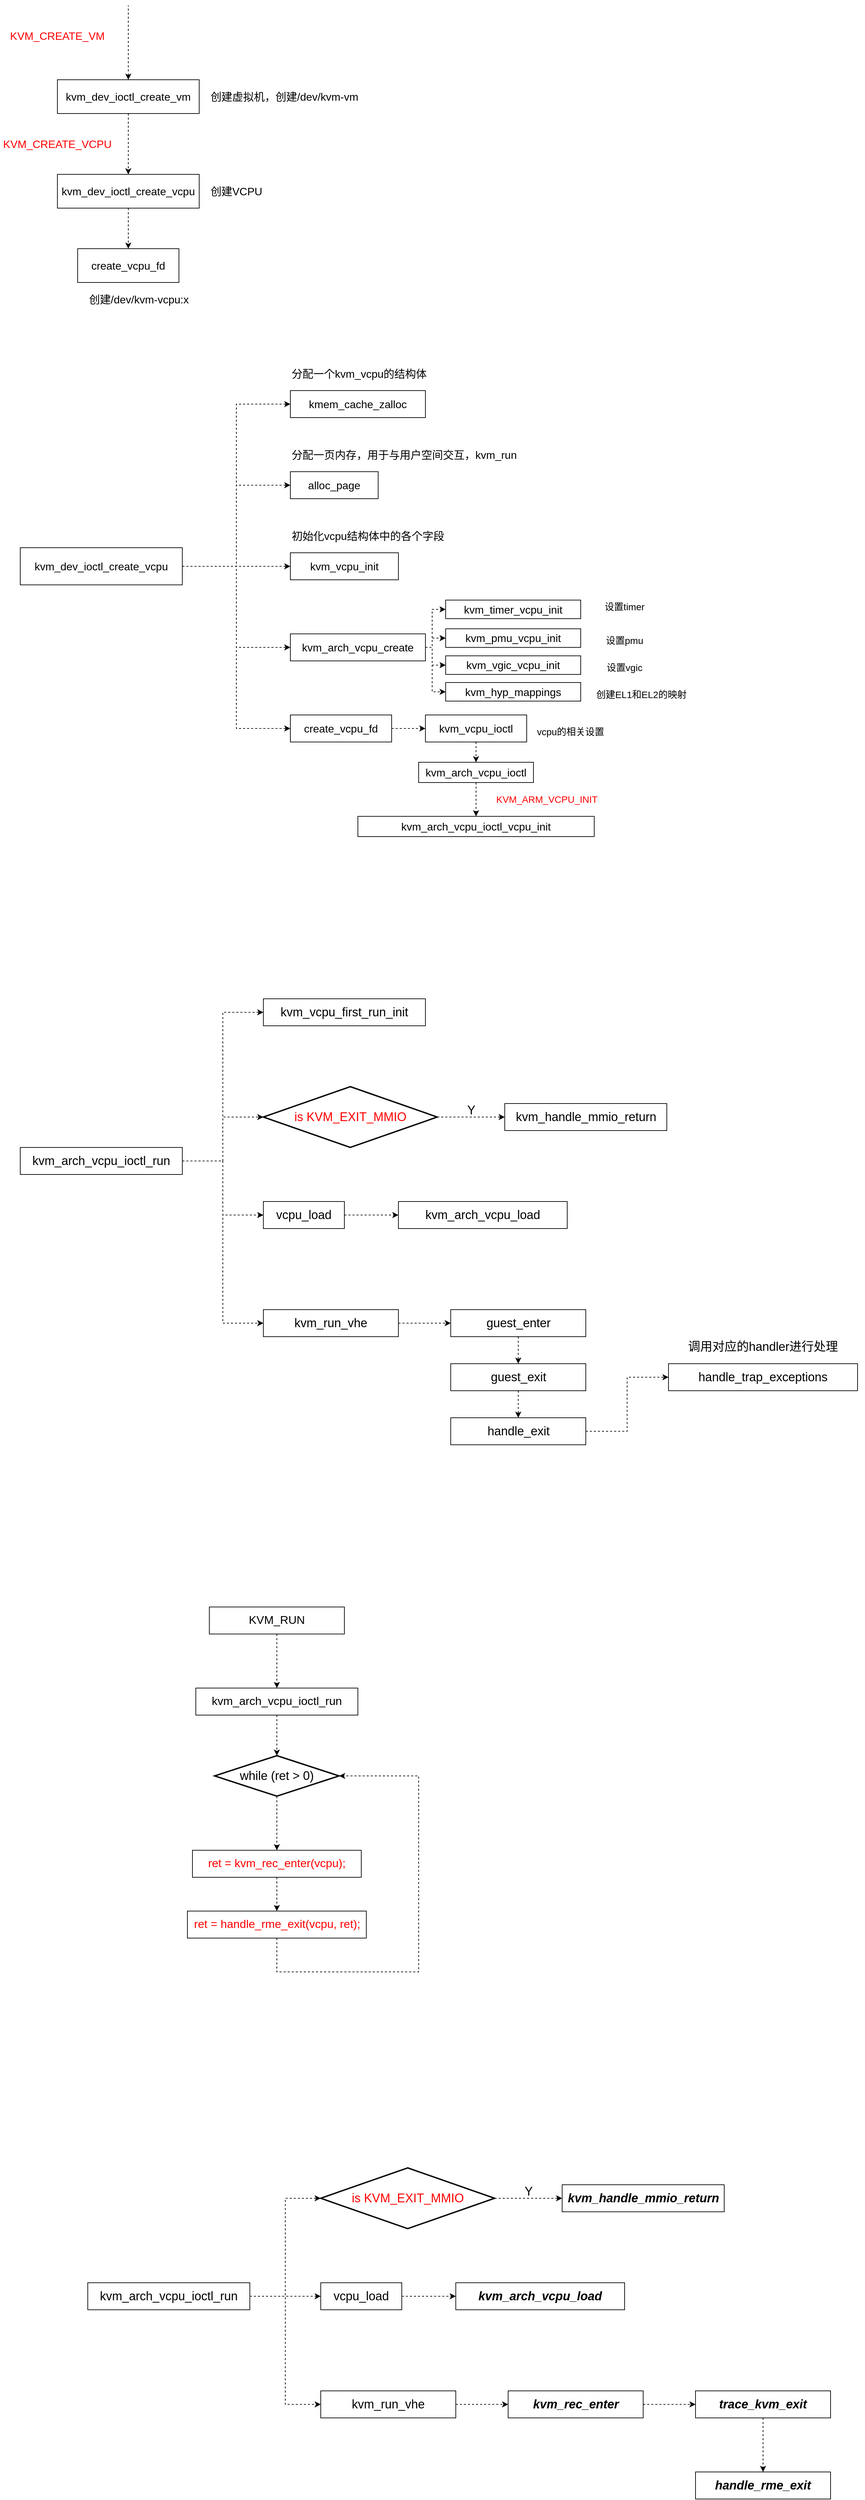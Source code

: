 <mxfile version="20.8.20" type="github">
  <diagram name="第 1 页" id="fEZX0kXtipA56TciqK5S">
    <mxGraphModel dx="1434" dy="764" grid="1" gridSize="10" guides="1" tooltips="1" connect="1" arrows="1" fold="1" page="1" pageScale="1" pageWidth="3300" pageHeight="4681" math="0" shadow="0">
      <root>
        <mxCell id="0" />
        <mxCell id="1" parent="0" />
        <mxCell id="gz_ho0c8wg7XdhOyV5uj-7" style="edgeStyle=orthogonalEdgeStyle;rounded=0;orthogonalLoop=1;jettySize=auto;html=1;exitX=0.5;exitY=1;exitDx=0;exitDy=0;entryX=0.5;entryY=0;entryDx=0;entryDy=0;dashed=1;fontSize=16;fontColor=#FF0000;" parent="1" source="gz_ho0c8wg7XdhOyV5uj-1" target="gz_ho0c8wg7XdhOyV5uj-4" edge="1">
          <mxGeometry relative="1" as="geometry" />
        </mxCell>
        <mxCell id="gz_ho0c8wg7XdhOyV5uj-8" style="edgeStyle=orthogonalEdgeStyle;rounded=0;orthogonalLoop=1;jettySize=auto;html=1;exitX=0.5;exitY=0;exitDx=0;exitDy=0;dashed=1;fontSize=16;fontColor=#FF0000;startArrow=classic;startFill=1;endArrow=none;endFill=0;" parent="1" source="gz_ho0c8wg7XdhOyV5uj-1" edge="1">
          <mxGeometry relative="1" as="geometry">
            <mxPoint x="440" y="150" as="targetPoint" />
          </mxGeometry>
        </mxCell>
        <mxCell id="gz_ho0c8wg7XdhOyV5uj-1" value="kvm_dev_ioctl_create_vm" style="rounded=0;whiteSpace=wrap;html=1;fontSize=16;" parent="1" vertex="1">
          <mxGeometry x="335" y="260" width="210" height="50" as="geometry" />
        </mxCell>
        <mxCell id="gz_ho0c8wg7XdhOyV5uj-3" value="KVM_CREATE_VM" style="text;html=1;strokeColor=none;fillColor=none;align=center;verticalAlign=middle;whiteSpace=wrap;rounded=0;fontSize=16;fontColor=#FF0000;" parent="1" vertex="1">
          <mxGeometry x="250" y="180" width="170" height="30" as="geometry" />
        </mxCell>
        <mxCell id="gz_ho0c8wg7XdhOyV5uj-6" style="edgeStyle=orthogonalEdgeStyle;rounded=0;orthogonalLoop=1;jettySize=auto;html=1;exitX=0.5;exitY=1;exitDx=0;exitDy=0;entryX=0.5;entryY=0;entryDx=0;entryDy=0;fontSize=16;fontColor=#FF0000;dashed=1;" parent="1" source="gz_ho0c8wg7XdhOyV5uj-4" target="gz_ho0c8wg7XdhOyV5uj-5" edge="1">
          <mxGeometry relative="1" as="geometry" />
        </mxCell>
        <mxCell id="gz_ho0c8wg7XdhOyV5uj-4" value="kvm_dev_ioctl_create_vcpu" style="rounded=0;whiteSpace=wrap;html=1;fontSize=16;" parent="1" vertex="1">
          <mxGeometry x="335" y="400" width="210" height="50" as="geometry" />
        </mxCell>
        <mxCell id="gz_ho0c8wg7XdhOyV5uj-5" value="create_vcpu_fd" style="rounded=0;whiteSpace=wrap;html=1;fontSize=16;" parent="1" vertex="1">
          <mxGeometry x="365" y="510" width="150" height="50" as="geometry" />
        </mxCell>
        <mxCell id="gz_ho0c8wg7XdhOyV5uj-10" value="KVM_CREATE_VCPU" style="text;html=1;strokeColor=none;fillColor=none;align=center;verticalAlign=middle;whiteSpace=wrap;rounded=0;fontSize=16;fontColor=#FF0000;" parent="1" vertex="1">
          <mxGeometry x="250" y="340" width="170" height="30" as="geometry" />
        </mxCell>
        <mxCell id="gz_ho0c8wg7XdhOyV5uj-11" value="创建虚拟机，创建/dev/kvm-vm" style="text;html=1;strokeColor=none;fillColor=none;align=left;verticalAlign=middle;whiteSpace=wrap;rounded=0;fontSize=16;fontColor=#000000;" parent="1" vertex="1">
          <mxGeometry x="560" y="270" width="280" height="30" as="geometry" />
        </mxCell>
        <mxCell id="gz_ho0c8wg7XdhOyV5uj-12" value="创建VCPU" style="text;html=1;strokeColor=none;fillColor=none;align=left;verticalAlign=middle;whiteSpace=wrap;rounded=0;fontSize=16;fontColor=#000000;" parent="1" vertex="1">
          <mxGeometry x="560" y="410" width="120" height="30" as="geometry" />
        </mxCell>
        <mxCell id="gz_ho0c8wg7XdhOyV5uj-13" value="创建/dev/kvm-vcpu:x" style="text;html=1;strokeColor=none;fillColor=none;align=left;verticalAlign=middle;whiteSpace=wrap;rounded=0;fontSize=16;fontColor=#000000;" parent="1" vertex="1">
          <mxGeometry x="380" y="570" width="160" height="30" as="geometry" />
        </mxCell>
        <mxCell id="gz_ho0c8wg7XdhOyV5uj-17" style="edgeStyle=orthogonalEdgeStyle;rounded=0;orthogonalLoop=1;jettySize=auto;html=1;exitX=1;exitY=0.5;exitDx=0;exitDy=0;entryX=0;entryY=0.5;entryDx=0;entryDy=0;dashed=1;fontSize=16;fontColor=#000000;startArrow=none;startFill=0;endArrow=classic;endFill=1;" parent="1" source="gz_ho0c8wg7XdhOyV5uj-14" target="gz_ho0c8wg7XdhOyV5uj-16" edge="1">
          <mxGeometry relative="1" as="geometry">
            <Array as="points">
              <mxPoint x="600" y="980" />
              <mxPoint x="600" y="740" />
            </Array>
          </mxGeometry>
        </mxCell>
        <mxCell id="gz_ho0c8wg7XdhOyV5uj-22" style="edgeStyle=orthogonalEdgeStyle;rounded=0;orthogonalLoop=1;jettySize=auto;html=1;exitX=1;exitY=0.5;exitDx=0;exitDy=0;entryX=0;entryY=0.5;entryDx=0;entryDy=0;dashed=1;fontSize=16;fontColor=#000000;startArrow=none;startFill=0;endArrow=classic;endFill=1;" parent="1" source="gz_ho0c8wg7XdhOyV5uj-14" target="gz_ho0c8wg7XdhOyV5uj-18" edge="1">
          <mxGeometry relative="1" as="geometry">
            <Array as="points">
              <mxPoint x="600" y="980" />
              <mxPoint x="600" y="860" />
            </Array>
          </mxGeometry>
        </mxCell>
        <mxCell id="gz_ho0c8wg7XdhOyV5uj-23" style="edgeStyle=orthogonalEdgeStyle;rounded=0;orthogonalLoop=1;jettySize=auto;html=1;exitX=1;exitY=0.5;exitDx=0;exitDy=0;entryX=0;entryY=0.5;entryDx=0;entryDy=0;dashed=1;fontSize=16;fontColor=#000000;startArrow=none;startFill=0;endArrow=classic;endFill=1;" parent="1" source="gz_ho0c8wg7XdhOyV5uj-14" target="gz_ho0c8wg7XdhOyV5uj-19" edge="1">
          <mxGeometry relative="1" as="geometry" />
        </mxCell>
        <mxCell id="gz_ho0c8wg7XdhOyV5uj-24" style="edgeStyle=orthogonalEdgeStyle;rounded=0;orthogonalLoop=1;jettySize=auto;html=1;exitX=1;exitY=0.5;exitDx=0;exitDy=0;entryX=0;entryY=0.5;entryDx=0;entryDy=0;dashed=1;fontSize=16;fontColor=#000000;startArrow=none;startFill=0;endArrow=classic;endFill=1;" parent="1" source="gz_ho0c8wg7XdhOyV5uj-14" target="gz_ho0c8wg7XdhOyV5uj-20" edge="1">
          <mxGeometry relative="1" as="geometry">
            <Array as="points">
              <mxPoint x="600" y="980" />
              <mxPoint x="600" y="1100" />
            </Array>
          </mxGeometry>
        </mxCell>
        <mxCell id="gz_ho0c8wg7XdhOyV5uj-25" style="edgeStyle=orthogonalEdgeStyle;rounded=0;orthogonalLoop=1;jettySize=auto;html=1;exitX=1;exitY=0.5;exitDx=0;exitDy=0;entryX=0;entryY=0.5;entryDx=0;entryDy=0;dashed=1;fontSize=16;fontColor=#000000;startArrow=none;startFill=0;endArrow=classic;endFill=1;" parent="1" source="gz_ho0c8wg7XdhOyV5uj-14" target="gz_ho0c8wg7XdhOyV5uj-21" edge="1">
          <mxGeometry relative="1" as="geometry">
            <Array as="points">
              <mxPoint x="600" y="980" />
              <mxPoint x="600" y="1220" />
            </Array>
          </mxGeometry>
        </mxCell>
        <mxCell id="gz_ho0c8wg7XdhOyV5uj-14" value="kvm_dev_ioctl_create_vcpu" style="rounded=0;whiteSpace=wrap;html=1;fontSize=16;" parent="1" vertex="1">
          <mxGeometry x="280" y="952.5" width="240" height="55" as="geometry" />
        </mxCell>
        <mxCell id="gz_ho0c8wg7XdhOyV5uj-16" value="kmem_cache_zalloc" style="rounded=0;whiteSpace=wrap;html=1;fontSize=16;fontColor=#000000;" parent="1" vertex="1">
          <mxGeometry x="680" y="720" width="200" height="40" as="geometry" />
        </mxCell>
        <mxCell id="gz_ho0c8wg7XdhOyV5uj-18" value="alloc_page" style="rounded=0;whiteSpace=wrap;html=1;fontSize=16;fontColor=#000000;" parent="1" vertex="1">
          <mxGeometry x="680" y="840" width="130" height="40" as="geometry" />
        </mxCell>
        <mxCell id="gz_ho0c8wg7XdhOyV5uj-19" value="kvm_vcpu_init" style="rounded=0;whiteSpace=wrap;html=1;fontSize=16;fontColor=#000000;" parent="1" vertex="1">
          <mxGeometry x="680" y="960" width="160" height="40" as="geometry" />
        </mxCell>
        <mxCell id="gz_ho0c8wg7XdhOyV5uj-39" style="edgeStyle=orthogonalEdgeStyle;rounded=0;orthogonalLoop=1;jettySize=auto;html=1;exitX=1;exitY=0.5;exitDx=0;exitDy=0;entryX=0;entryY=0.5;entryDx=0;entryDy=0;dashed=1;fontSize=16;fontColor=#000000;startArrow=none;startFill=0;endArrow=classic;endFill=1;" parent="1" source="gz_ho0c8wg7XdhOyV5uj-20" target="gz_ho0c8wg7XdhOyV5uj-30" edge="1">
          <mxGeometry relative="1" as="geometry">
            <Array as="points">
              <mxPoint x="890" y="1100" />
              <mxPoint x="890" y="1044" />
            </Array>
          </mxGeometry>
        </mxCell>
        <mxCell id="gz_ho0c8wg7XdhOyV5uj-40" style="edgeStyle=orthogonalEdgeStyle;rounded=0;orthogonalLoop=1;jettySize=auto;html=1;exitX=1;exitY=0.5;exitDx=0;exitDy=0;entryX=0;entryY=0.5;entryDx=0;entryDy=0;dashed=1;fontSize=16;fontColor=#000000;startArrow=none;startFill=0;endArrow=classic;endFill=1;" parent="1" source="gz_ho0c8wg7XdhOyV5uj-20" target="gz_ho0c8wg7XdhOyV5uj-34" edge="1">
          <mxGeometry relative="1" as="geometry">
            <Array as="points">
              <mxPoint x="890" y="1100" />
              <mxPoint x="890" y="1086" />
            </Array>
          </mxGeometry>
        </mxCell>
        <mxCell id="gz_ho0c8wg7XdhOyV5uj-41" style="edgeStyle=orthogonalEdgeStyle;rounded=0;orthogonalLoop=1;jettySize=auto;html=1;exitX=1;exitY=0.5;exitDx=0;exitDy=0;entryX=0;entryY=0.5;entryDx=0;entryDy=0;dashed=1;fontSize=16;fontColor=#000000;startArrow=none;startFill=0;endArrow=classic;endFill=1;" parent="1" source="gz_ho0c8wg7XdhOyV5uj-20" target="gz_ho0c8wg7XdhOyV5uj-35" edge="1">
          <mxGeometry relative="1" as="geometry">
            <Array as="points">
              <mxPoint x="890" y="1100" />
              <mxPoint x="890" y="1126" />
            </Array>
          </mxGeometry>
        </mxCell>
        <mxCell id="gz_ho0c8wg7XdhOyV5uj-42" style="edgeStyle=orthogonalEdgeStyle;rounded=0;orthogonalLoop=1;jettySize=auto;html=1;exitX=1;exitY=0.5;exitDx=0;exitDy=0;entryX=0;entryY=0.5;entryDx=0;entryDy=0;dashed=1;fontSize=16;fontColor=#000000;startArrow=none;startFill=0;endArrow=classic;endFill=1;" parent="1" source="gz_ho0c8wg7XdhOyV5uj-20" target="gz_ho0c8wg7XdhOyV5uj-36" edge="1">
          <mxGeometry relative="1" as="geometry">
            <Array as="points">
              <mxPoint x="890" y="1100" />
              <mxPoint x="890" y="1166" />
            </Array>
          </mxGeometry>
        </mxCell>
        <mxCell id="gz_ho0c8wg7XdhOyV5uj-20" value="kvm_arch_vcpu_create" style="rounded=0;whiteSpace=wrap;html=1;fontSize=16;fontColor=#000000;" parent="1" vertex="1">
          <mxGeometry x="680" y="1080" width="200" height="40" as="geometry" />
        </mxCell>
        <mxCell id="gz_ho0c8wg7XdhOyV5uj-51" style="edgeStyle=orthogonalEdgeStyle;rounded=0;orthogonalLoop=1;jettySize=auto;html=1;exitX=1;exitY=0.5;exitDx=0;exitDy=0;entryX=0;entryY=0.5;entryDx=0;entryDy=0;dashed=1;fontSize=14;fontColor=#000000;startArrow=none;startFill=0;endArrow=classic;endFill=1;" parent="1" source="gz_ho0c8wg7XdhOyV5uj-21" target="gz_ho0c8wg7XdhOyV5uj-47" edge="1">
          <mxGeometry relative="1" as="geometry" />
        </mxCell>
        <mxCell id="gz_ho0c8wg7XdhOyV5uj-21" value="create_vcpu_fd" style="rounded=0;whiteSpace=wrap;html=1;fontSize=16;fontColor=#000000;" parent="1" vertex="1">
          <mxGeometry x="680" y="1200" width="150" height="40" as="geometry" />
        </mxCell>
        <mxCell id="gz_ho0c8wg7XdhOyV5uj-26" value="分配一个kvm_vcpu的结构体" style="text;html=1;strokeColor=none;fillColor=none;align=left;verticalAlign=middle;whiteSpace=wrap;rounded=0;fontSize=16;fontColor=#000000;" parent="1" vertex="1">
          <mxGeometry x="680" y="680" width="250" height="30" as="geometry" />
        </mxCell>
        <mxCell id="gz_ho0c8wg7XdhOyV5uj-27" value="分配一页内存，用于与用户空间交互，kvm_run" style="text;html=1;strokeColor=none;fillColor=none;align=left;verticalAlign=middle;whiteSpace=wrap;rounded=0;fontSize=16;fontColor=#000000;" parent="1" vertex="1">
          <mxGeometry x="680" y="800" width="350" height="30" as="geometry" />
        </mxCell>
        <mxCell id="gz_ho0c8wg7XdhOyV5uj-29" value="初始化vcpu结构体中的各个字段" style="text;html=1;strokeColor=none;fillColor=none;align=left;verticalAlign=middle;whiteSpace=wrap;rounded=0;fontSize=16;fontColor=#000000;" parent="1" vertex="1">
          <mxGeometry x="680" y="920" width="250" height="30" as="geometry" />
        </mxCell>
        <mxCell id="gz_ho0c8wg7XdhOyV5uj-38" value="" style="group" parent="1" vertex="1" connectable="0">
          <mxGeometry x="910" y="1030" width="200" height="149.5" as="geometry" />
        </mxCell>
        <mxCell id="gz_ho0c8wg7XdhOyV5uj-30" value="kvm_timer_vcpu_init" style="rounded=0;whiteSpace=wrap;html=1;fontSize=16;fontColor=#000000;" parent="gz_ho0c8wg7XdhOyV5uj-38" vertex="1">
          <mxGeometry width="200" height="27.5" as="geometry" />
        </mxCell>
        <mxCell id="gz_ho0c8wg7XdhOyV5uj-34" value="kvm_pmu_vcpu_init" style="rounded=0;whiteSpace=wrap;html=1;fontSize=16;fontColor=#000000;" parent="gz_ho0c8wg7XdhOyV5uj-38" vertex="1">
          <mxGeometry y="42.5" width="200" height="27.5" as="geometry" />
        </mxCell>
        <mxCell id="gz_ho0c8wg7XdhOyV5uj-35" value="kvm_vgic_vcpu_init" style="rounded=0;whiteSpace=wrap;html=1;fontSize=16;fontColor=#000000;" parent="gz_ho0c8wg7XdhOyV5uj-38" vertex="1">
          <mxGeometry y="82.5" width="200" height="27.5" as="geometry" />
        </mxCell>
        <mxCell id="gz_ho0c8wg7XdhOyV5uj-36" value="kvm_hyp_mappings" style="rounded=0;whiteSpace=wrap;html=1;fontSize=16;fontColor=#000000;" parent="gz_ho0c8wg7XdhOyV5uj-38" vertex="1">
          <mxGeometry y="122" width="200" height="27.5" as="geometry" />
        </mxCell>
        <mxCell id="gz_ho0c8wg7XdhOyV5uj-43" value="设置timer" style="text;html=1;strokeColor=none;fillColor=none;align=center;verticalAlign=middle;whiteSpace=wrap;rounded=0;fontSize=14;fontColor=#000000;" parent="1" vertex="1">
          <mxGeometry x="1120" y="1030" width="110" height="20" as="geometry" />
        </mxCell>
        <mxCell id="gz_ho0c8wg7XdhOyV5uj-44" value="设置pmu" style="text;html=1;strokeColor=none;fillColor=none;align=center;verticalAlign=middle;whiteSpace=wrap;rounded=0;fontSize=14;fontColor=#000000;" parent="1" vertex="1">
          <mxGeometry x="1120" y="1080" width="110" height="20" as="geometry" />
        </mxCell>
        <mxCell id="gz_ho0c8wg7XdhOyV5uj-45" value="设置vgic" style="text;html=1;strokeColor=none;fillColor=none;align=center;verticalAlign=middle;whiteSpace=wrap;rounded=0;fontSize=14;fontColor=#000000;" parent="1" vertex="1">
          <mxGeometry x="1120" y="1120" width="110" height="20" as="geometry" />
        </mxCell>
        <mxCell id="gz_ho0c8wg7XdhOyV5uj-46" value="创建EL1和EL2的映射" style="text;html=1;strokeColor=none;fillColor=none;align=center;verticalAlign=middle;whiteSpace=wrap;rounded=0;fontSize=14;fontColor=#000000;" parent="1" vertex="1">
          <mxGeometry x="1120" y="1159.5" width="160" height="20" as="geometry" />
        </mxCell>
        <mxCell id="gz_ho0c8wg7XdhOyV5uj-52" style="edgeStyle=orthogonalEdgeStyle;rounded=0;orthogonalLoop=1;jettySize=auto;html=1;exitX=0.5;exitY=1;exitDx=0;exitDy=0;entryX=0.5;entryY=0;entryDx=0;entryDy=0;dashed=1;fontSize=14;fontColor=#000000;startArrow=none;startFill=0;endArrow=classic;endFill=1;" parent="1" source="gz_ho0c8wg7XdhOyV5uj-47" target="gz_ho0c8wg7XdhOyV5uj-48" edge="1">
          <mxGeometry relative="1" as="geometry" />
        </mxCell>
        <mxCell id="gz_ho0c8wg7XdhOyV5uj-47" value="kvm_vcpu_ioctl" style="rounded=0;whiteSpace=wrap;html=1;fontSize=16;fontColor=#000000;" parent="1" vertex="1">
          <mxGeometry x="880" y="1200" width="150" height="40" as="geometry" />
        </mxCell>
        <mxCell id="gz_ho0c8wg7XdhOyV5uj-53" style="edgeStyle=orthogonalEdgeStyle;rounded=0;orthogonalLoop=1;jettySize=auto;html=1;exitX=0.5;exitY=1;exitDx=0;exitDy=0;entryX=0.5;entryY=0;entryDx=0;entryDy=0;dashed=1;fontSize=14;fontColor=#000000;startArrow=none;startFill=0;endArrow=classic;endFill=1;" parent="1" source="gz_ho0c8wg7XdhOyV5uj-48" target="gz_ho0c8wg7XdhOyV5uj-50" edge="1">
          <mxGeometry relative="1" as="geometry" />
        </mxCell>
        <mxCell id="gz_ho0c8wg7XdhOyV5uj-48" value="kvm_arch_vcpu_ioctl" style="rounded=0;whiteSpace=wrap;html=1;fontSize=16;fontColor=#000000;" parent="1" vertex="1">
          <mxGeometry x="870" y="1270" width="170" height="30" as="geometry" />
        </mxCell>
        <mxCell id="gz_ho0c8wg7XdhOyV5uj-50" value="kvm_arch_vcpu_ioctl_vcpu_init" style="rounded=0;whiteSpace=wrap;html=1;fontSize=16;fontColor=#000000;" parent="1" vertex="1">
          <mxGeometry x="780" y="1350" width="350" height="30" as="geometry" />
        </mxCell>
        <mxCell id="gz_ho0c8wg7XdhOyV5uj-54" value="vcpu的相关设置" style="text;html=1;strokeColor=none;fillColor=none;align=center;verticalAlign=middle;whiteSpace=wrap;rounded=0;fontSize=14;fontColor=#000000;" parent="1" vertex="1">
          <mxGeometry x="1040" y="1210" width="110" height="30" as="geometry" />
        </mxCell>
        <mxCell id="gz_ho0c8wg7XdhOyV5uj-55" value="KVM_ARM_VCPU_INIT" style="text;html=1;strokeColor=none;fillColor=none;align=center;verticalAlign=middle;whiteSpace=wrap;rounded=0;fontSize=14;fontColor=#FF0000;" parent="1" vertex="1">
          <mxGeometry x="960" y="1310" width="200" height="30" as="geometry" />
        </mxCell>
        <mxCell id="gz_ho0c8wg7XdhOyV5uj-70" style="edgeStyle=orthogonalEdgeStyle;rounded=0;orthogonalLoop=1;jettySize=auto;html=1;exitX=1;exitY=0.5;exitDx=0;exitDy=0;entryX=0;entryY=0.5;entryDx=0;entryDy=0;dashed=1;fontSize=18;fontColor=#000000;startArrow=none;startFill=0;endArrow=classic;endFill=1;" parent="1" source="gz_ho0c8wg7XdhOyV5uj-57" target="gz_ho0c8wg7XdhOyV5uj-59" edge="1">
          <mxGeometry relative="1" as="geometry" />
        </mxCell>
        <mxCell id="gz_ho0c8wg7XdhOyV5uj-71" style="edgeStyle=orthogonalEdgeStyle;rounded=0;orthogonalLoop=1;jettySize=auto;html=1;exitX=1;exitY=0.5;exitDx=0;exitDy=0;entryX=0;entryY=0.5;entryDx=0;entryDy=0;entryPerimeter=0;dashed=1;fontSize=18;fontColor=#000000;startArrow=none;startFill=0;endArrow=classic;endFill=1;" parent="1" source="gz_ho0c8wg7XdhOyV5uj-57" target="gz_ho0c8wg7XdhOyV5uj-66" edge="1">
          <mxGeometry relative="1" as="geometry" />
        </mxCell>
        <mxCell id="gz_ho0c8wg7XdhOyV5uj-73" style="edgeStyle=orthogonalEdgeStyle;rounded=0;orthogonalLoop=1;jettySize=auto;html=1;exitX=1;exitY=0.5;exitDx=0;exitDy=0;entryX=0;entryY=0.5;entryDx=0;entryDy=0;dashed=1;fontSize=18;fontColor=#000000;startArrow=none;startFill=0;endArrow=classic;endFill=1;" parent="1" source="gz_ho0c8wg7XdhOyV5uj-57" target="gz_ho0c8wg7XdhOyV5uj-60" edge="1">
          <mxGeometry relative="1" as="geometry" />
        </mxCell>
        <mxCell id="gz_ho0c8wg7XdhOyV5uj-76" style="edgeStyle=orthogonalEdgeStyle;rounded=0;orthogonalLoop=1;jettySize=auto;html=1;exitX=1;exitY=0.5;exitDx=0;exitDy=0;entryX=0;entryY=0.5;entryDx=0;entryDy=0;dashed=1;fontSize=18;fontColor=#000000;startArrow=none;startFill=0;endArrow=classic;endFill=1;" parent="1" source="gz_ho0c8wg7XdhOyV5uj-57" target="gz_ho0c8wg7XdhOyV5uj-75" edge="1">
          <mxGeometry relative="1" as="geometry" />
        </mxCell>
        <mxCell id="gz_ho0c8wg7XdhOyV5uj-57" value="kvm_arch_vcpu_ioctl_run" style="rounded=0;whiteSpace=wrap;html=1;fontSize=18;" parent="1" vertex="1">
          <mxGeometry x="280" y="1840" width="240" height="40" as="geometry" />
        </mxCell>
        <mxCell id="gz_ho0c8wg7XdhOyV5uj-59" value="kvm_vcpu_first_run_init" style="rounded=0;whiteSpace=wrap;html=1;fontSize=18;" parent="1" vertex="1">
          <mxGeometry x="640" y="1620" width="240" height="40" as="geometry" />
        </mxCell>
        <mxCell id="gz_ho0c8wg7XdhOyV5uj-65" style="edgeStyle=orthogonalEdgeStyle;rounded=0;orthogonalLoop=1;jettySize=auto;html=1;exitX=1;exitY=0.5;exitDx=0;exitDy=0;entryX=0;entryY=0.5;entryDx=0;entryDy=0;dashed=1;fontSize=18;fontColor=#FF0000;startArrow=none;startFill=0;endArrow=classic;endFill=1;" parent="1" source="gz_ho0c8wg7XdhOyV5uj-60" target="gz_ho0c8wg7XdhOyV5uj-64" edge="1">
          <mxGeometry relative="1" as="geometry" />
        </mxCell>
        <mxCell id="gz_ho0c8wg7XdhOyV5uj-60" value="vcpu_load" style="rounded=0;whiteSpace=wrap;html=1;fontSize=18;" parent="1" vertex="1">
          <mxGeometry x="640" y="1920" width="120" height="40" as="geometry" />
        </mxCell>
        <mxCell id="gz_ho0c8wg7XdhOyV5uj-64" value="kvm_arch_vcpu_load" style="rounded=0;whiteSpace=wrap;html=1;fontSize=18;" parent="1" vertex="1">
          <mxGeometry x="840" y="1920" width="250" height="40" as="geometry" />
        </mxCell>
        <mxCell id="gz_ho0c8wg7XdhOyV5uj-68" style="edgeStyle=orthogonalEdgeStyle;rounded=0;orthogonalLoop=1;jettySize=auto;html=1;exitX=1;exitY=0.5;exitDx=0;exitDy=0;exitPerimeter=0;entryX=0;entryY=0.5;entryDx=0;entryDy=0;dashed=1;fontSize=18;fontColor=#FF0000;startArrow=none;startFill=0;endArrow=classic;endFill=1;" parent="1" source="gz_ho0c8wg7XdhOyV5uj-66" target="gz_ho0c8wg7XdhOyV5uj-67" edge="1">
          <mxGeometry relative="1" as="geometry" />
        </mxCell>
        <mxCell id="gz_ho0c8wg7XdhOyV5uj-66" value="is KVM_EXIT_MMIO" style="strokeWidth=2;html=1;shape=mxgraph.flowchart.decision;whiteSpace=wrap;fontSize=18;fontColor=#FF0000;fillColor=none;" parent="1" vertex="1">
          <mxGeometry x="640" y="1750" width="257.5" height="90" as="geometry" />
        </mxCell>
        <mxCell id="gz_ho0c8wg7XdhOyV5uj-67" value="kvm_handle_mmio_return" style="rounded=0;whiteSpace=wrap;html=1;fontSize=18;" parent="1" vertex="1">
          <mxGeometry x="997.5" y="1775" width="240" height="40" as="geometry" />
        </mxCell>
        <mxCell id="gz_ho0c8wg7XdhOyV5uj-69" value="Y" style="text;html=1;strokeColor=none;fillColor=none;align=center;verticalAlign=middle;whiteSpace=wrap;rounded=0;fontSize=18;fontColor=#000000;" parent="1" vertex="1">
          <mxGeometry x="917.5" y="1770" width="60" height="30" as="geometry" />
        </mxCell>
        <mxCell id="gz_ho0c8wg7XdhOyV5uj-79" style="edgeStyle=orthogonalEdgeStyle;rounded=0;orthogonalLoop=1;jettySize=auto;html=1;exitX=1;exitY=0.5;exitDx=0;exitDy=0;entryX=0;entryY=0.5;entryDx=0;entryDy=0;dashed=1;fontSize=18;fontColor=#000000;startArrow=none;startFill=0;endArrow=classic;endFill=1;" parent="1" source="gz_ho0c8wg7XdhOyV5uj-75" target="gz_ho0c8wg7XdhOyV5uj-77" edge="1">
          <mxGeometry relative="1" as="geometry" />
        </mxCell>
        <mxCell id="gz_ho0c8wg7XdhOyV5uj-75" value="kvm_run_vhe" style="rounded=0;whiteSpace=wrap;html=1;fontSize=18;" parent="1" vertex="1">
          <mxGeometry x="640" y="2080" width="200" height="40" as="geometry" />
        </mxCell>
        <mxCell id="gz_ho0c8wg7XdhOyV5uj-80" style="edgeStyle=orthogonalEdgeStyle;rounded=0;orthogonalLoop=1;jettySize=auto;html=1;exitX=0.5;exitY=1;exitDx=0;exitDy=0;dashed=1;fontSize=18;fontColor=#000000;startArrow=none;startFill=0;endArrow=classic;endFill=1;entryX=0.5;entryY=0;entryDx=0;entryDy=0;" parent="1" source="gz_ho0c8wg7XdhOyV5uj-77" target="gz_ho0c8wg7XdhOyV5uj-81" edge="1">
          <mxGeometry relative="1" as="geometry">
            <mxPoint x="1017.429" y="2190" as="targetPoint" />
          </mxGeometry>
        </mxCell>
        <mxCell id="gz_ho0c8wg7XdhOyV5uj-77" value="guest_enter" style="rounded=0;whiteSpace=wrap;html=1;fontSize=18;" parent="1" vertex="1">
          <mxGeometry x="917.5" y="2080" width="200" height="40" as="geometry" />
        </mxCell>
        <mxCell id="gz_ho0c8wg7XdhOyV5uj-83" style="edgeStyle=orthogonalEdgeStyle;rounded=0;orthogonalLoop=1;jettySize=auto;html=1;exitX=0.5;exitY=1;exitDx=0;exitDy=0;entryX=0.5;entryY=0;entryDx=0;entryDy=0;dashed=1;fontSize=18;fontColor=#000000;startArrow=none;startFill=0;endArrow=classic;endFill=1;" parent="1" source="gz_ho0c8wg7XdhOyV5uj-81" target="gz_ho0c8wg7XdhOyV5uj-82" edge="1">
          <mxGeometry relative="1" as="geometry" />
        </mxCell>
        <mxCell id="gz_ho0c8wg7XdhOyV5uj-81" value="guest_exit" style="rounded=0;whiteSpace=wrap;html=1;fontSize=18;" parent="1" vertex="1">
          <mxGeometry x="917.5" y="2160" width="200" height="40" as="geometry" />
        </mxCell>
        <mxCell id="gz_ho0c8wg7XdhOyV5uj-85" style="edgeStyle=orthogonalEdgeStyle;rounded=0;orthogonalLoop=1;jettySize=auto;html=1;exitX=1;exitY=0.5;exitDx=0;exitDy=0;entryX=0;entryY=0.5;entryDx=0;entryDy=0;dashed=1;fontSize=18;fontColor=#000000;startArrow=none;startFill=0;endArrow=classic;endFill=1;" parent="1" source="gz_ho0c8wg7XdhOyV5uj-82" target="gz_ho0c8wg7XdhOyV5uj-84" edge="1">
          <mxGeometry relative="1" as="geometry" />
        </mxCell>
        <mxCell id="gz_ho0c8wg7XdhOyV5uj-82" value="handle_exit" style="rounded=0;whiteSpace=wrap;html=1;fontSize=18;" parent="1" vertex="1">
          <mxGeometry x="917.5" y="2240" width="200" height="40" as="geometry" />
        </mxCell>
        <mxCell id="gz_ho0c8wg7XdhOyV5uj-84" value="handle_trap_exceptions" style="rounded=0;whiteSpace=wrap;html=1;fontSize=18;" parent="1" vertex="1">
          <mxGeometry x="1240" y="2160" width="280" height="40" as="geometry" />
        </mxCell>
        <mxCell id="gz_ho0c8wg7XdhOyV5uj-86" value="调用对应的handler进行处理" style="text;html=1;strokeColor=none;fillColor=none;align=center;verticalAlign=middle;whiteSpace=wrap;rounded=0;fontSize=18;fontColor=#000000;" parent="1" vertex="1">
          <mxGeometry x="1230" y="2120" width="300" height="30" as="geometry" />
        </mxCell>
        <mxCell id="BMl2VS96FbHSsvdATmZK-7" style="edgeStyle=orthogonalEdgeStyle;rounded=0;orthogonalLoop=1;jettySize=auto;html=1;exitX=0.5;exitY=1;exitDx=0;exitDy=0;dashed=1;fontSize=17;" edge="1" parent="1" source="BMl2VS96FbHSsvdATmZK-1" target="BMl2VS96FbHSsvdATmZK-6">
          <mxGeometry relative="1" as="geometry" />
        </mxCell>
        <mxCell id="BMl2VS96FbHSsvdATmZK-1" value="ret = kvm_rec_enter(vcpu);" style="rounded=0;whiteSpace=wrap;html=1;fontSize=17;fontColor=#FF0000;" vertex="1" parent="1">
          <mxGeometry x="535" y="2880" width="250.01" height="40" as="geometry" />
        </mxCell>
        <mxCell id="BMl2VS96FbHSsvdATmZK-9" style="edgeStyle=orthogonalEdgeStyle;rounded=0;orthogonalLoop=1;jettySize=auto;html=1;exitX=0.5;exitY=1;exitDx=0;exitDy=0;entryX=0.5;entryY=0;entryDx=0;entryDy=0;entryPerimeter=0;dashed=1;fontSize=17;" edge="1" parent="1" source="BMl2VS96FbHSsvdATmZK-2" target="BMl2VS96FbHSsvdATmZK-4">
          <mxGeometry relative="1" as="geometry" />
        </mxCell>
        <mxCell id="BMl2VS96FbHSsvdATmZK-2" value="kvm_arch_vcpu_ioctl_run" style="rounded=0;whiteSpace=wrap;html=1;fontSize=17;" vertex="1" parent="1">
          <mxGeometry x="540" y="2640" width="239.99" height="40" as="geometry" />
        </mxCell>
        <mxCell id="BMl2VS96FbHSsvdATmZK-10" style="edgeStyle=orthogonalEdgeStyle;rounded=0;orthogonalLoop=1;jettySize=auto;html=1;exitX=0.5;exitY=1;exitDx=0;exitDy=0;dashed=1;fontSize=17;fontColor=#000000;" edge="1" parent="1" source="BMl2VS96FbHSsvdATmZK-3" target="BMl2VS96FbHSsvdATmZK-2">
          <mxGeometry relative="1" as="geometry" />
        </mxCell>
        <mxCell id="BMl2VS96FbHSsvdATmZK-3" value="KVM_RUN" style="rounded=0;whiteSpace=wrap;html=1;fontSize=17;" vertex="1" parent="1">
          <mxGeometry x="560" y="2520" width="200" height="40" as="geometry" />
        </mxCell>
        <mxCell id="BMl2VS96FbHSsvdATmZK-5" style="edgeStyle=orthogonalEdgeStyle;rounded=0;orthogonalLoop=1;jettySize=auto;html=1;exitX=0.5;exitY=1;exitDx=0;exitDy=0;exitPerimeter=0;fontSize=17;dashed=1;" edge="1" parent="1" source="BMl2VS96FbHSsvdATmZK-4" target="BMl2VS96FbHSsvdATmZK-1">
          <mxGeometry relative="1" as="geometry" />
        </mxCell>
        <mxCell id="BMl2VS96FbHSsvdATmZK-4" value="while (ret &amp;gt; 0)" style="strokeWidth=2;html=1;shape=mxgraph.flowchart.decision;whiteSpace=wrap;fontSize=18;fontColor=#000000;fillColor=none;" vertex="1" parent="1">
          <mxGeometry x="567.81" y="2740" width="184.37" height="60" as="geometry" />
        </mxCell>
        <mxCell id="BMl2VS96FbHSsvdATmZK-8" style="edgeStyle=orthogonalEdgeStyle;rounded=0;orthogonalLoop=1;jettySize=auto;html=1;exitX=0.5;exitY=1;exitDx=0;exitDy=0;entryX=1;entryY=0.5;entryDx=0;entryDy=0;entryPerimeter=0;dashed=1;fontSize=17;" edge="1" parent="1" source="BMl2VS96FbHSsvdATmZK-6" target="BMl2VS96FbHSsvdATmZK-4">
          <mxGeometry relative="1" as="geometry">
            <Array as="points">
              <mxPoint x="660" y="3060" />
              <mxPoint x="870" y="3060" />
              <mxPoint x="870" y="2770" />
            </Array>
          </mxGeometry>
        </mxCell>
        <mxCell id="BMl2VS96FbHSsvdATmZK-6" value="ret = handle_rme_exit(vcpu, ret);" style="rounded=0;whiteSpace=wrap;html=1;fontSize=17;fontColor=#FF0000;" vertex="1" parent="1">
          <mxGeometry x="527.51" y="2970" width="265" height="40" as="geometry" />
        </mxCell>
        <mxCell id="BMl2VS96FbHSsvdATmZK-12" style="edgeStyle=orthogonalEdgeStyle;rounded=0;orthogonalLoop=1;jettySize=auto;html=1;exitX=1;exitY=0.5;exitDx=0;exitDy=0;entryX=0;entryY=0.5;entryDx=0;entryDy=0;entryPerimeter=0;dashed=1;fontSize=18;fontColor=#000000;startArrow=none;startFill=0;endArrow=classic;endFill=1;" edge="1" parent="1" source="BMl2VS96FbHSsvdATmZK-15" target="BMl2VS96FbHSsvdATmZK-21">
          <mxGeometry relative="1" as="geometry" />
        </mxCell>
        <mxCell id="BMl2VS96FbHSsvdATmZK-13" style="edgeStyle=orthogonalEdgeStyle;rounded=0;orthogonalLoop=1;jettySize=auto;html=1;exitX=1;exitY=0.5;exitDx=0;exitDy=0;entryX=0;entryY=0.5;entryDx=0;entryDy=0;dashed=1;fontSize=18;fontColor=#000000;startArrow=none;startFill=0;endArrow=classic;endFill=1;" edge="1" parent="1" source="BMl2VS96FbHSsvdATmZK-15" target="BMl2VS96FbHSsvdATmZK-18">
          <mxGeometry relative="1" as="geometry" />
        </mxCell>
        <mxCell id="BMl2VS96FbHSsvdATmZK-14" style="edgeStyle=orthogonalEdgeStyle;rounded=0;orthogonalLoop=1;jettySize=auto;html=1;exitX=1;exitY=0.5;exitDx=0;exitDy=0;entryX=0;entryY=0.5;entryDx=0;entryDy=0;dashed=1;fontSize=18;fontColor=#000000;startArrow=none;startFill=0;endArrow=classic;endFill=1;" edge="1" parent="1" source="BMl2VS96FbHSsvdATmZK-15" target="BMl2VS96FbHSsvdATmZK-25">
          <mxGeometry relative="1" as="geometry" />
        </mxCell>
        <mxCell id="BMl2VS96FbHSsvdATmZK-15" value="kvm_arch_vcpu_ioctl_run" style="rounded=0;whiteSpace=wrap;html=1;fontSize=18;" vertex="1" parent="1">
          <mxGeometry x="380" y="3520" width="240" height="40" as="geometry" />
        </mxCell>
        <mxCell id="BMl2VS96FbHSsvdATmZK-17" style="edgeStyle=orthogonalEdgeStyle;rounded=0;orthogonalLoop=1;jettySize=auto;html=1;exitX=1;exitY=0.5;exitDx=0;exitDy=0;entryX=0;entryY=0.5;entryDx=0;entryDy=0;dashed=1;fontSize=18;fontColor=#FF0000;startArrow=none;startFill=0;endArrow=classic;endFill=1;" edge="1" parent="1" source="BMl2VS96FbHSsvdATmZK-18" target="BMl2VS96FbHSsvdATmZK-19">
          <mxGeometry relative="1" as="geometry" />
        </mxCell>
        <mxCell id="BMl2VS96FbHSsvdATmZK-18" value="vcpu_load" style="rounded=0;whiteSpace=wrap;html=1;fontSize=18;" vertex="1" parent="1">
          <mxGeometry x="725" y="3520" width="120" height="40" as="geometry" />
        </mxCell>
        <mxCell id="BMl2VS96FbHSsvdATmZK-19" value="kvm_arch_vcpu_load" style="rounded=0;whiteSpace=wrap;html=1;fontSize=18;fontStyle=2" vertex="1" parent="1">
          <mxGeometry x="925" y="3520" width="250" height="40" as="geometry" />
        </mxCell>
        <mxCell id="BMl2VS96FbHSsvdATmZK-20" style="edgeStyle=orthogonalEdgeStyle;rounded=0;orthogonalLoop=1;jettySize=auto;html=1;exitX=1;exitY=0.5;exitDx=0;exitDy=0;exitPerimeter=0;entryX=0;entryY=0.5;entryDx=0;entryDy=0;dashed=1;fontSize=18;fontColor=#FF0000;startArrow=none;startFill=0;endArrow=classic;endFill=1;" edge="1" parent="1" source="BMl2VS96FbHSsvdATmZK-21" target="BMl2VS96FbHSsvdATmZK-22">
          <mxGeometry relative="1" as="geometry" />
        </mxCell>
        <mxCell id="BMl2VS96FbHSsvdATmZK-21" value="is KVM_EXIT_MMIO" style="strokeWidth=2;html=1;shape=mxgraph.flowchart.decision;whiteSpace=wrap;fontSize=18;fontColor=#FF0000;fillColor=none;" vertex="1" parent="1">
          <mxGeometry x="725" y="3350" width="257.5" height="90" as="geometry" />
        </mxCell>
        <mxCell id="BMl2VS96FbHSsvdATmZK-22" value="kvm_handle_mmio_return" style="rounded=0;whiteSpace=wrap;html=1;fontSize=18;fontStyle=2" vertex="1" parent="1">
          <mxGeometry x="1082.5" y="3375" width="240" height="40" as="geometry" />
        </mxCell>
        <mxCell id="BMl2VS96FbHSsvdATmZK-23" value="Y" style="text;html=1;strokeColor=none;fillColor=none;align=center;verticalAlign=middle;whiteSpace=wrap;rounded=0;fontSize=18;fontColor=#000000;" vertex="1" parent="1">
          <mxGeometry x="1002.5" y="3370" width="60" height="30" as="geometry" />
        </mxCell>
        <mxCell id="BMl2VS96FbHSsvdATmZK-24" style="edgeStyle=orthogonalEdgeStyle;rounded=0;orthogonalLoop=1;jettySize=auto;html=1;exitX=1;exitY=0.5;exitDx=0;exitDy=0;entryX=0;entryY=0.5;entryDx=0;entryDy=0;dashed=1;fontSize=18;fontColor=#000000;startArrow=none;startFill=0;endArrow=classic;endFill=1;" edge="1" parent="1" source="BMl2VS96FbHSsvdATmZK-25" target="BMl2VS96FbHSsvdATmZK-27">
          <mxGeometry relative="1" as="geometry" />
        </mxCell>
        <mxCell id="BMl2VS96FbHSsvdATmZK-25" value="kvm_run_vhe" style="rounded=0;whiteSpace=wrap;html=1;fontSize=18;" vertex="1" parent="1">
          <mxGeometry x="725" y="3680" width="200" height="40" as="geometry" />
        </mxCell>
        <mxCell id="BMl2VS96FbHSsvdATmZK-34" style="edgeStyle=orthogonalEdgeStyle;rounded=0;orthogonalLoop=1;jettySize=auto;html=1;exitX=1;exitY=0.5;exitDx=0;exitDy=0;dashed=1;fontSize=17;fontColor=#000000;entryX=0;entryY=0.5;entryDx=0;entryDy=0;" edge="1" parent="1" source="BMl2VS96FbHSsvdATmZK-27" target="BMl2VS96FbHSsvdATmZK-35">
          <mxGeometry relative="1" as="geometry">
            <mxPoint x="1280" y="3700" as="targetPoint" />
          </mxGeometry>
        </mxCell>
        <mxCell id="BMl2VS96FbHSsvdATmZK-27" value="kvm_rec_enter" style="rounded=0;whiteSpace=wrap;html=1;fontSize=18;fontStyle=3" vertex="1" parent="1">
          <mxGeometry x="1002.5" y="3680" width="200" height="40" as="geometry" />
        </mxCell>
        <mxCell id="BMl2VS96FbHSsvdATmZK-37" style="edgeStyle=orthogonalEdgeStyle;rounded=0;orthogonalLoop=1;jettySize=auto;html=1;exitX=0.5;exitY=1;exitDx=0;exitDy=0;entryX=0.5;entryY=0;entryDx=0;entryDy=0;dashed=1;fontSize=17;fontColor=#000000;" edge="1" parent="1" source="BMl2VS96FbHSsvdATmZK-35" target="BMl2VS96FbHSsvdATmZK-36">
          <mxGeometry relative="1" as="geometry" />
        </mxCell>
        <mxCell id="BMl2VS96FbHSsvdATmZK-35" value="trace_kvm_exit" style="rounded=0;whiteSpace=wrap;html=1;fontSize=18;fontStyle=3" vertex="1" parent="1">
          <mxGeometry x="1280" y="3680" width="200" height="40" as="geometry" />
        </mxCell>
        <mxCell id="BMl2VS96FbHSsvdATmZK-36" value="handle_rme_exit" style="rounded=0;whiteSpace=wrap;html=1;fontSize=18;fontStyle=3" vertex="1" parent="1">
          <mxGeometry x="1280" y="3800" width="200" height="40" as="geometry" />
        </mxCell>
        <mxCell id="BMl2VS96FbHSsvdATmZK-38" value="kvm_handle_mmio_return" style="rounded=0;whiteSpace=wrap;html=1;fontSize=18;fontStyle=3" vertex="1" parent="1">
          <mxGeometry x="1082.5" y="3375" width="240" height="40" as="geometry" />
        </mxCell>
        <mxCell id="BMl2VS96FbHSsvdATmZK-39" value="kvm_arch_vcpu_load" style="rounded=0;whiteSpace=wrap;html=1;fontSize=18;fontStyle=3" vertex="1" parent="1">
          <mxGeometry x="925" y="3520" width="250" height="40" as="geometry" />
        </mxCell>
      </root>
    </mxGraphModel>
  </diagram>
</mxfile>
